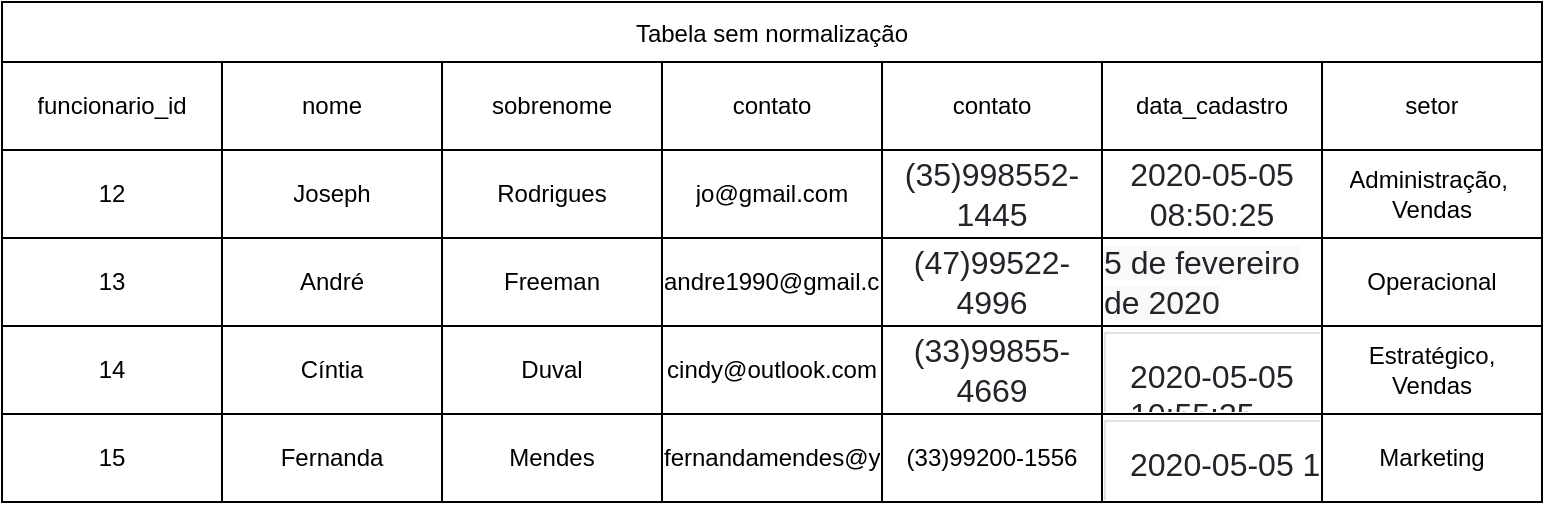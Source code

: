 <mxfile version="20.1.3" type="github">
  <diagram id="Mrg0uVhDFYMArB_I3nmU" name="Página-1">
    <mxGraphModel dx="1060" dy="461" grid="1" gridSize="10" guides="1" tooltips="1" connect="1" arrows="1" fold="1" page="1" pageScale="1" pageWidth="827" pageHeight="1169" math="0" shadow="0">
      <root>
        <mxCell id="0" />
        <mxCell id="1" parent="0" />
        <mxCell id="oCGFSR7rmfgJK5l97JSx-17" value="Tabela sem normalização" style="shape=table;startSize=30;container=1;collapsible=0;childLayout=tableLayout;" vertex="1" parent="1">
          <mxGeometry x="30" y="50" width="770" height="250" as="geometry" />
        </mxCell>
        <mxCell id="oCGFSR7rmfgJK5l97JSx-18" value="" style="shape=tableRow;horizontal=0;startSize=0;swimlaneHead=0;swimlaneBody=0;top=0;left=0;bottom=0;right=0;collapsible=0;dropTarget=0;fillColor=none;points=[[0,0.5],[1,0.5]];portConstraint=eastwest;" vertex="1" parent="oCGFSR7rmfgJK5l97JSx-17">
          <mxGeometry y="30" width="770" height="44" as="geometry" />
        </mxCell>
        <mxCell id="oCGFSR7rmfgJK5l97JSx-19" value="funcionario_id" style="shape=partialRectangle;html=1;whiteSpace=wrap;connectable=0;overflow=hidden;fillColor=none;top=0;left=0;bottom=0;right=0;pointerEvents=1;" vertex="1" parent="oCGFSR7rmfgJK5l97JSx-18">
          <mxGeometry width="110" height="44" as="geometry">
            <mxRectangle width="110" height="44" as="alternateBounds" />
          </mxGeometry>
        </mxCell>
        <mxCell id="oCGFSR7rmfgJK5l97JSx-20" value="nome" style="shape=partialRectangle;html=1;whiteSpace=wrap;connectable=0;overflow=hidden;fillColor=none;top=0;left=0;bottom=0;right=0;pointerEvents=1;" vertex="1" parent="oCGFSR7rmfgJK5l97JSx-18">
          <mxGeometry x="110" width="110" height="44" as="geometry">
            <mxRectangle width="110" height="44" as="alternateBounds" />
          </mxGeometry>
        </mxCell>
        <mxCell id="oCGFSR7rmfgJK5l97JSx-21" value="sobrenome" style="shape=partialRectangle;html=1;whiteSpace=wrap;connectable=0;overflow=hidden;fillColor=none;top=0;left=0;bottom=0;right=0;pointerEvents=1;" vertex="1" parent="oCGFSR7rmfgJK5l97JSx-18">
          <mxGeometry x="220" width="110" height="44" as="geometry">
            <mxRectangle width="110" height="44" as="alternateBounds" />
          </mxGeometry>
        </mxCell>
        <mxCell id="oCGFSR7rmfgJK5l97JSx-22" value="contato" style="shape=partialRectangle;html=1;whiteSpace=wrap;connectable=0;overflow=hidden;fillColor=none;top=0;left=0;bottom=0;right=0;pointerEvents=1;" vertex="1" parent="oCGFSR7rmfgJK5l97JSx-18">
          <mxGeometry x="330" width="110" height="44" as="geometry">
            <mxRectangle width="110" height="44" as="alternateBounds" />
          </mxGeometry>
        </mxCell>
        <mxCell id="oCGFSR7rmfgJK5l97JSx-23" value="contato" style="shape=partialRectangle;html=1;whiteSpace=wrap;connectable=0;overflow=hidden;fillColor=none;top=0;left=0;bottom=0;right=0;pointerEvents=1;" vertex="1" parent="oCGFSR7rmfgJK5l97JSx-18">
          <mxGeometry x="440" width="110" height="44" as="geometry">
            <mxRectangle width="110" height="44" as="alternateBounds" />
          </mxGeometry>
        </mxCell>
        <mxCell id="oCGFSR7rmfgJK5l97JSx-24" value="data_cadastro" style="shape=partialRectangle;html=1;whiteSpace=wrap;connectable=0;overflow=hidden;fillColor=none;top=0;left=0;bottom=0;right=0;pointerEvents=1;" vertex="1" parent="oCGFSR7rmfgJK5l97JSx-18">
          <mxGeometry x="550" width="110" height="44" as="geometry">
            <mxRectangle width="110" height="44" as="alternateBounds" />
          </mxGeometry>
        </mxCell>
        <mxCell id="oCGFSR7rmfgJK5l97JSx-25" value="setor" style="shape=partialRectangle;html=1;whiteSpace=wrap;connectable=0;overflow=hidden;fillColor=none;top=0;left=0;bottom=0;right=0;pointerEvents=1;" vertex="1" parent="oCGFSR7rmfgJK5l97JSx-18">
          <mxGeometry x="660" width="110" height="44" as="geometry">
            <mxRectangle width="110" height="44" as="alternateBounds" />
          </mxGeometry>
        </mxCell>
        <mxCell id="oCGFSR7rmfgJK5l97JSx-26" value="" style="shape=tableRow;horizontal=0;startSize=0;swimlaneHead=0;swimlaneBody=0;top=0;left=0;bottom=0;right=0;collapsible=0;dropTarget=0;fillColor=none;points=[[0,0.5],[1,0.5]];portConstraint=eastwest;" vertex="1" parent="oCGFSR7rmfgJK5l97JSx-17">
          <mxGeometry y="74" width="770" height="44" as="geometry" />
        </mxCell>
        <mxCell id="oCGFSR7rmfgJK5l97JSx-27" value="12" style="shape=partialRectangle;html=1;whiteSpace=wrap;connectable=0;overflow=hidden;fillColor=none;top=0;left=0;bottom=0;right=0;pointerEvents=1;" vertex="1" parent="oCGFSR7rmfgJK5l97JSx-26">
          <mxGeometry width="110" height="44" as="geometry">
            <mxRectangle width="110" height="44" as="alternateBounds" />
          </mxGeometry>
        </mxCell>
        <mxCell id="oCGFSR7rmfgJK5l97JSx-28" value="Joseph" style="shape=partialRectangle;html=1;whiteSpace=wrap;connectable=0;overflow=hidden;fillColor=none;top=0;left=0;bottom=0;right=0;pointerEvents=1;" vertex="1" parent="oCGFSR7rmfgJK5l97JSx-26">
          <mxGeometry x="110" width="110" height="44" as="geometry">
            <mxRectangle width="110" height="44" as="alternateBounds" />
          </mxGeometry>
        </mxCell>
        <mxCell id="oCGFSR7rmfgJK5l97JSx-29" value="Rodrigues" style="shape=partialRectangle;html=1;whiteSpace=wrap;connectable=0;overflow=hidden;fillColor=none;top=0;left=0;bottom=0;right=0;pointerEvents=1;" vertex="1" parent="oCGFSR7rmfgJK5l97JSx-26">
          <mxGeometry x="220" width="110" height="44" as="geometry">
            <mxRectangle width="110" height="44" as="alternateBounds" />
          </mxGeometry>
        </mxCell>
        <mxCell id="oCGFSR7rmfgJK5l97JSx-30" value="jo@gmail.com" style="shape=partialRectangle;html=1;whiteSpace=wrap;connectable=0;overflow=hidden;fillColor=none;top=0;left=0;bottom=0;right=0;pointerEvents=1;" vertex="1" parent="oCGFSR7rmfgJK5l97JSx-26">
          <mxGeometry x="330" width="110" height="44" as="geometry">
            <mxRectangle width="110" height="44" as="alternateBounds" />
          </mxGeometry>
        </mxCell>
        <mxCell id="oCGFSR7rmfgJK5l97JSx-31" value="&lt;span style=&quot;color: rgb(33, 37, 41); font-family: Verdana, Arial, &amp;quot;\&amp;quot;Helvetica Neue\&amp;quot;&amp;quot;, Helvetica, &amp;quot;sans-serif&amp;quot;; font-size: 16px; text-align: left; background-color: rgb(255, 255, 255);&quot;&gt;(35)998552-1445&lt;/span&gt;" style="shape=partialRectangle;html=1;whiteSpace=wrap;connectable=0;overflow=hidden;fillColor=none;top=0;left=0;bottom=0;right=0;pointerEvents=1;" vertex="1" parent="oCGFSR7rmfgJK5l97JSx-26">
          <mxGeometry x="440" width="110" height="44" as="geometry">
            <mxRectangle width="110" height="44" as="alternateBounds" />
          </mxGeometry>
        </mxCell>
        <mxCell id="oCGFSR7rmfgJK5l97JSx-32" value="&lt;span style=&quot;color: rgb(33, 37, 41); font-family: Verdana, Arial, &amp;quot;\&amp;quot;Helvetica Neue\&amp;quot;&amp;quot;, Helvetica, &amp;quot;sans-serif&amp;quot;; font-size: 16px; text-align: left; background-color: rgb(255, 255, 255);&quot;&gt;2020-05-05 08:50:25&lt;/span&gt;" style="shape=partialRectangle;html=1;whiteSpace=wrap;connectable=0;overflow=hidden;fillColor=none;top=0;left=0;bottom=0;right=0;pointerEvents=1;" vertex="1" parent="oCGFSR7rmfgJK5l97JSx-26">
          <mxGeometry x="550" width="110" height="44" as="geometry">
            <mxRectangle width="110" height="44" as="alternateBounds" />
          </mxGeometry>
        </mxCell>
        <mxCell id="oCGFSR7rmfgJK5l97JSx-33" value="Administração,&amp;nbsp;&lt;br&gt;Vendas" style="shape=partialRectangle;html=1;whiteSpace=wrap;connectable=0;overflow=hidden;fillColor=none;top=0;left=0;bottom=0;right=0;pointerEvents=1;" vertex="1" parent="oCGFSR7rmfgJK5l97JSx-26">
          <mxGeometry x="660" width="110" height="44" as="geometry">
            <mxRectangle width="110" height="44" as="alternateBounds" />
          </mxGeometry>
        </mxCell>
        <mxCell id="oCGFSR7rmfgJK5l97JSx-34" value="" style="shape=tableRow;horizontal=0;startSize=0;swimlaneHead=0;swimlaneBody=0;top=0;left=0;bottom=0;right=0;collapsible=0;dropTarget=0;fillColor=none;points=[[0,0.5],[1,0.5]];portConstraint=eastwest;" vertex="1" parent="oCGFSR7rmfgJK5l97JSx-17">
          <mxGeometry y="118" width="770" height="44" as="geometry" />
        </mxCell>
        <mxCell id="oCGFSR7rmfgJK5l97JSx-35" value="13" style="shape=partialRectangle;html=1;whiteSpace=wrap;connectable=0;overflow=hidden;fillColor=none;top=0;left=0;bottom=0;right=0;pointerEvents=1;" vertex="1" parent="oCGFSR7rmfgJK5l97JSx-34">
          <mxGeometry width="110" height="44" as="geometry">
            <mxRectangle width="110" height="44" as="alternateBounds" />
          </mxGeometry>
        </mxCell>
        <mxCell id="oCGFSR7rmfgJK5l97JSx-36" value="André" style="shape=partialRectangle;html=1;whiteSpace=wrap;connectable=0;overflow=hidden;fillColor=none;top=0;left=0;bottom=0;right=0;pointerEvents=1;" vertex="1" parent="oCGFSR7rmfgJK5l97JSx-34">
          <mxGeometry x="110" width="110" height="44" as="geometry">
            <mxRectangle width="110" height="44" as="alternateBounds" />
          </mxGeometry>
        </mxCell>
        <mxCell id="oCGFSR7rmfgJK5l97JSx-37" value="Freeman" style="shape=partialRectangle;html=1;whiteSpace=wrap;connectable=0;overflow=hidden;fillColor=none;top=0;left=0;bottom=0;right=0;pointerEvents=1;" vertex="1" parent="oCGFSR7rmfgJK5l97JSx-34">
          <mxGeometry x="220" width="110" height="44" as="geometry">
            <mxRectangle width="110" height="44" as="alternateBounds" />
          </mxGeometry>
        </mxCell>
        <mxCell id="oCGFSR7rmfgJK5l97JSx-38" value="andre1990@gmail.com" style="shape=partialRectangle;html=1;whiteSpace=wrap;connectable=0;overflow=hidden;fillColor=none;top=0;left=0;bottom=0;right=0;pointerEvents=1;" vertex="1" parent="oCGFSR7rmfgJK5l97JSx-34">
          <mxGeometry x="330" width="110" height="44" as="geometry">
            <mxRectangle width="110" height="44" as="alternateBounds" />
          </mxGeometry>
        </mxCell>
        <mxCell id="oCGFSR7rmfgJK5l97JSx-39" value="&lt;span style=&quot;color: rgb(33, 37, 41); font-family: Verdana, Arial, &amp;quot;\&amp;quot;Helvetica Neue\&amp;quot;&amp;quot;, Helvetica, &amp;quot;sans-serif&amp;quot;; font-size: 16px; text-align: left; background-color: rgb(255, 255, 255);&quot;&gt;(47)99522-4996&lt;/span&gt;" style="shape=partialRectangle;html=1;whiteSpace=wrap;connectable=0;overflow=hidden;fillColor=none;top=0;left=0;bottom=0;right=0;pointerEvents=1;" vertex="1" parent="oCGFSR7rmfgJK5l97JSx-34">
          <mxGeometry x="440" width="110" height="44" as="geometry">
            <mxRectangle width="110" height="44" as="alternateBounds" />
          </mxGeometry>
        </mxCell>
        <mxCell id="oCGFSR7rmfgJK5l97JSx-40" value="&lt;div style=&quot;text-align: left;&quot;&gt;&lt;font face=&quot;Verdana, Arial, \Helvetica Neue\, Helvetica, sans-serif&quot; color=&quot;#212529&quot;&gt;&lt;span style=&quot;font-size: 16px; background-color: rgb(249, 249, 249);&quot;&gt;5 de fevereiro de 2020&lt;/span&gt;&lt;/font&gt;&lt;/div&gt;" style="shape=partialRectangle;html=1;whiteSpace=wrap;connectable=0;overflow=hidden;fillColor=none;top=0;left=0;bottom=0;right=0;pointerEvents=1;" vertex="1" parent="oCGFSR7rmfgJK5l97JSx-34">
          <mxGeometry x="550" width="110" height="44" as="geometry">
            <mxRectangle width="110" height="44" as="alternateBounds" />
          </mxGeometry>
        </mxCell>
        <mxCell id="oCGFSR7rmfgJK5l97JSx-41" value="Operacional" style="shape=partialRectangle;html=1;whiteSpace=wrap;connectable=0;overflow=hidden;fillColor=none;top=0;left=0;bottom=0;right=0;pointerEvents=1;" vertex="1" parent="oCGFSR7rmfgJK5l97JSx-34">
          <mxGeometry x="660" width="110" height="44" as="geometry">
            <mxRectangle width="110" height="44" as="alternateBounds" />
          </mxGeometry>
        </mxCell>
        <mxCell id="oCGFSR7rmfgJK5l97JSx-42" value="" style="shape=tableRow;horizontal=0;startSize=0;swimlaneHead=0;swimlaneBody=0;top=0;left=0;bottom=0;right=0;collapsible=0;dropTarget=0;fillColor=none;points=[[0,0.5],[1,0.5]];portConstraint=eastwest;" vertex="1" parent="oCGFSR7rmfgJK5l97JSx-17">
          <mxGeometry y="162" width="770" height="44" as="geometry" />
        </mxCell>
        <mxCell id="oCGFSR7rmfgJK5l97JSx-43" value="14" style="shape=partialRectangle;html=1;whiteSpace=wrap;connectable=0;overflow=hidden;fillColor=none;top=0;left=0;bottom=0;right=0;pointerEvents=1;" vertex="1" parent="oCGFSR7rmfgJK5l97JSx-42">
          <mxGeometry width="110" height="44" as="geometry">
            <mxRectangle width="110" height="44" as="alternateBounds" />
          </mxGeometry>
        </mxCell>
        <mxCell id="oCGFSR7rmfgJK5l97JSx-44" value="Cíntia" style="shape=partialRectangle;html=1;whiteSpace=wrap;connectable=0;overflow=hidden;fillColor=none;top=0;left=0;bottom=0;right=0;pointerEvents=1;" vertex="1" parent="oCGFSR7rmfgJK5l97JSx-42">
          <mxGeometry x="110" width="110" height="44" as="geometry">
            <mxRectangle width="110" height="44" as="alternateBounds" />
          </mxGeometry>
        </mxCell>
        <mxCell id="oCGFSR7rmfgJK5l97JSx-45" value="Duval" style="shape=partialRectangle;html=1;whiteSpace=wrap;connectable=0;overflow=hidden;fillColor=none;top=0;left=0;bottom=0;right=0;pointerEvents=1;" vertex="1" parent="oCGFSR7rmfgJK5l97JSx-42">
          <mxGeometry x="220" width="110" height="44" as="geometry">
            <mxRectangle width="110" height="44" as="alternateBounds" />
          </mxGeometry>
        </mxCell>
        <mxCell id="oCGFSR7rmfgJK5l97JSx-46" value="cindy@outlook.com" style="shape=partialRectangle;html=1;whiteSpace=wrap;connectable=0;overflow=hidden;fillColor=none;top=0;left=0;bottom=0;right=0;pointerEvents=1;" vertex="1" parent="oCGFSR7rmfgJK5l97JSx-42">
          <mxGeometry x="330" width="110" height="44" as="geometry">
            <mxRectangle width="110" height="44" as="alternateBounds" />
          </mxGeometry>
        </mxCell>
        <mxCell id="oCGFSR7rmfgJK5l97JSx-47" value="&lt;span style=&quot;color: rgb(33, 37, 41); font-family: Verdana, Arial, &amp;quot;\&amp;quot;Helvetica Neue\&amp;quot;&amp;quot;, Helvetica, &amp;quot;sans-serif&amp;quot;; font-size: 16px; text-align: left; background-color: rgb(255, 255, 255);&quot;&gt;(33)99855-4669&lt;/span&gt;" style="shape=partialRectangle;html=1;whiteSpace=wrap;connectable=0;overflow=hidden;fillColor=none;top=0;left=0;bottom=0;right=0;pointerEvents=1;" vertex="1" parent="oCGFSR7rmfgJK5l97JSx-42">
          <mxGeometry x="440" width="110" height="44" as="geometry">
            <mxRectangle width="110" height="44" as="alternateBounds" />
          </mxGeometry>
        </mxCell>
        <mxCell id="oCGFSR7rmfgJK5l97JSx-48" value="&lt;table style=&quot;box-sizing: border-box; border: 1px solid rgb(222, 226, 230); border-collapse: collapse; display: table; --text-opacity:1; color: rgb(33, 37, 41); width: 957.078px; max-width: 100%; margin-bottom: 1rem; background-color: rgb(249, 249, 249); font-family: Verdana, Arial, &amp;quot;\&amp;quot;Helvetica Neue\&amp;quot;&amp;quot;, Helvetica, &amp;quot;sans-serif&amp;quot;; font-size: 16px; font-style: normal; font-variant-ligatures: normal; font-variant-caps: normal; font-weight: 400; letter-spacing: normal; orphans: 2; text-align: left; text-transform: none; widows: 2; word-spacing: 0px; -webkit-text-stroke-width: 0px; text-decoration-thickness: initial; text-decoration-style: initial; text-decoration-color: initial;&quot; class=&quot;table table-striped table-bordered&quot;&gt;&lt;tbody style=&quot;box-sizing: border-box; border: 0px solid rgb(225, 229, 235);&quot;&gt;&lt;tr style=&quot;box-sizing: border-box; border: 0px solid rgb(225, 229, 235); background-color: rgba(0, 0, 0, 0.05);&quot;&gt;&lt;td style=&quot;box-sizing: border-box; border: 1px solid rgb(222, 226, 230); display: table-cell; width: 133.5px; max-width: 100%; margin-bottom: 1rem; background-color: rgb(255, 255, 255); color: rgb(33, 37, 41); padding: 0.75rem; vertical-align: top;&quot; class=&quot;table&quot;&gt;2020-05-05&lt;br&gt;10:55:35&lt;/td&gt;&lt;/tr&gt;&lt;/tbody&gt;&lt;/table&gt;" style="shape=partialRectangle;html=1;whiteSpace=wrap;connectable=0;overflow=hidden;fillColor=none;top=0;left=0;bottom=0;right=0;pointerEvents=1;" vertex="1" parent="oCGFSR7rmfgJK5l97JSx-42">
          <mxGeometry x="550" width="110" height="44" as="geometry">
            <mxRectangle width="110" height="44" as="alternateBounds" />
          </mxGeometry>
        </mxCell>
        <mxCell id="oCGFSR7rmfgJK5l97JSx-49" value="Estratégico,&lt;br&gt;Vendas" style="shape=partialRectangle;html=1;whiteSpace=wrap;connectable=0;overflow=hidden;fillColor=none;top=0;left=0;bottom=0;right=0;pointerEvents=1;" vertex="1" parent="oCGFSR7rmfgJK5l97JSx-42">
          <mxGeometry x="660" width="110" height="44" as="geometry">
            <mxRectangle width="110" height="44" as="alternateBounds" />
          </mxGeometry>
        </mxCell>
        <mxCell id="oCGFSR7rmfgJK5l97JSx-50" value="" style="shape=tableRow;horizontal=0;startSize=0;swimlaneHead=0;swimlaneBody=0;top=0;left=0;bottom=0;right=0;collapsible=0;dropTarget=0;fillColor=none;points=[[0,0.5],[1,0.5]];portConstraint=eastwest;" vertex="1" parent="oCGFSR7rmfgJK5l97JSx-17">
          <mxGeometry y="206" width="770" height="44" as="geometry" />
        </mxCell>
        <mxCell id="oCGFSR7rmfgJK5l97JSx-51" value="15" style="shape=partialRectangle;html=1;whiteSpace=wrap;connectable=0;overflow=hidden;fillColor=none;top=0;left=0;bottom=0;right=0;pointerEvents=1;" vertex="1" parent="oCGFSR7rmfgJK5l97JSx-50">
          <mxGeometry width="110" height="44" as="geometry">
            <mxRectangle width="110" height="44" as="alternateBounds" />
          </mxGeometry>
        </mxCell>
        <mxCell id="oCGFSR7rmfgJK5l97JSx-52" value="Fernanda" style="shape=partialRectangle;html=1;whiteSpace=wrap;connectable=0;overflow=hidden;fillColor=none;top=0;left=0;bottom=0;right=0;pointerEvents=1;" vertex="1" parent="oCGFSR7rmfgJK5l97JSx-50">
          <mxGeometry x="110" width="110" height="44" as="geometry">
            <mxRectangle width="110" height="44" as="alternateBounds" />
          </mxGeometry>
        </mxCell>
        <mxCell id="oCGFSR7rmfgJK5l97JSx-53" value="Mendes" style="shape=partialRectangle;html=1;whiteSpace=wrap;connectable=0;overflow=hidden;fillColor=none;top=0;left=0;bottom=0;right=0;pointerEvents=1;" vertex="1" parent="oCGFSR7rmfgJK5l97JSx-50">
          <mxGeometry x="220" width="110" height="44" as="geometry">
            <mxRectangle width="110" height="44" as="alternateBounds" />
          </mxGeometry>
        </mxCell>
        <mxCell id="oCGFSR7rmfgJK5l97JSx-54" value="fernandamendes@yahoo.com" style="shape=partialRectangle;html=1;whiteSpace=wrap;connectable=0;overflow=hidden;fillColor=none;top=0;left=0;bottom=0;right=0;pointerEvents=1;" vertex="1" parent="oCGFSR7rmfgJK5l97JSx-50">
          <mxGeometry x="330" width="110" height="44" as="geometry">
            <mxRectangle width="110" height="44" as="alternateBounds" />
          </mxGeometry>
        </mxCell>
        <mxCell id="oCGFSR7rmfgJK5l97JSx-55" value="(33)99200-1556" style="shape=partialRectangle;html=1;whiteSpace=wrap;connectable=0;overflow=hidden;fillColor=none;top=0;left=0;bottom=0;right=0;pointerEvents=1;" vertex="1" parent="oCGFSR7rmfgJK5l97JSx-50">
          <mxGeometry x="440" width="110" height="44" as="geometry">
            <mxRectangle width="110" height="44" as="alternateBounds" />
          </mxGeometry>
        </mxCell>
        <mxCell id="oCGFSR7rmfgJK5l97JSx-56" value="&lt;table style=&quot;border: 1px solid rgb(222, 226, 230); border-collapse: collapse; --text-opacity:1; color: rgb(33, 37, 41); width: 957.078px; max-width: 100%; margin-bottom: 1rem; background-color: rgb(249, 249, 249); font-family: Verdana, Arial, &amp;quot;\&amp;quot;Helvetica Neue\&amp;quot;&amp;quot;, Helvetica, &amp;quot;sans-serif&amp;quot;; font-size: 16px; text-align: left;&quot; class=&quot;table table-striped table-bordered&quot;&gt;&lt;tbody style=&quot;box-sizing: border-box; border: 0px solid rgb(225, 229, 235);&quot;&gt;&lt;tr style=&quot;box-sizing: border-box; border: 0px solid rgb(225, 229, 235);&quot;&gt;&lt;td style=&quot;box-sizing: border-box; border: 1px solid rgb(222, 226, 230); width: 133.5px; max-width: 100%; margin-bottom: 1rem; background-color: rgb(255, 255, 255); padding: 0.75rem; vertical-align: top;&quot; class=&quot;table&quot;&gt;2020-05-05 11:45:40&lt;br&gt;&lt;br&gt;&lt;/td&gt;&lt;/tr&gt;&lt;/tbody&gt;&lt;/table&gt;" style="shape=partialRectangle;html=1;whiteSpace=wrap;connectable=0;overflow=hidden;fillColor=none;top=0;left=0;bottom=0;right=0;pointerEvents=1;" vertex="1" parent="oCGFSR7rmfgJK5l97JSx-50">
          <mxGeometry x="550" width="110" height="44" as="geometry">
            <mxRectangle width="110" height="44" as="alternateBounds" />
          </mxGeometry>
        </mxCell>
        <mxCell id="oCGFSR7rmfgJK5l97JSx-57" value="Marketing" style="shape=partialRectangle;html=1;whiteSpace=wrap;connectable=0;overflow=hidden;fillColor=none;top=0;left=0;bottom=0;right=0;pointerEvents=1;" vertex="1" parent="oCGFSR7rmfgJK5l97JSx-50">
          <mxGeometry x="660" width="110" height="44" as="geometry">
            <mxRectangle width="110" height="44" as="alternateBounds" />
          </mxGeometry>
        </mxCell>
      </root>
    </mxGraphModel>
  </diagram>
</mxfile>
